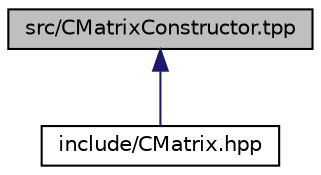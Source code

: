 digraph "src/CMatrixConstructor.tpp"
{
 // LATEX_PDF_SIZE
  edge [fontname="Helvetica",fontsize="10",labelfontname="Helvetica",labelfontsize="10"];
  node [fontname="Helvetica",fontsize="10",shape=record];
  Node1 [label="src/CMatrixConstructor.tpp",height=0.2,width=0.4,color="black", fillcolor="grey75", style="filled", fontcolor="black",tooltip=" "];
  Node1 -> Node2 [dir="back",color="midnightblue",fontsize="10",style="solid"];
  Node2 [label="include/CMatrix.hpp",height=0.2,width=0.4,color="black", fillcolor="white", style="filled",URL="$CMatrix_8hpp.html",tooltip="File containing the main template class of the 'cmatrix' library."];
}
